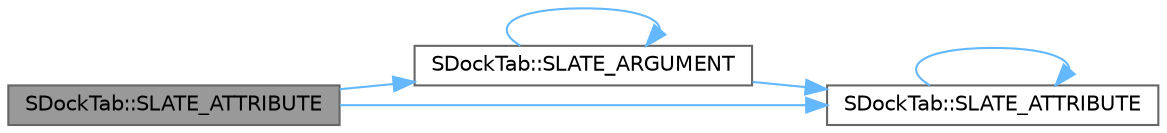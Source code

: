 digraph "SDockTab::SLATE_ATTRIBUTE"
{
 // INTERACTIVE_SVG=YES
 // LATEX_PDF_SIZE
  bgcolor="transparent";
  edge [fontname=Helvetica,fontsize=10,labelfontname=Helvetica,labelfontsize=10];
  node [fontname=Helvetica,fontsize=10,shape=box,height=0.2,width=0.4];
  rankdir="LR";
  Node1 [id="Node000001",label="SDockTab::SLATE_ATTRIBUTE",height=0.2,width=0.4,color="gray40", fillcolor="grey60", style="filled", fontcolor="black",tooltip=" "];
  Node1 -> Node2 [id="edge1_Node000001_Node000002",color="steelblue1",style="solid",tooltip=" "];
  Node2 [id="Node000002",label="SDockTab::SLATE_ARGUMENT",height=0.2,width=0.4,color="grey40", fillcolor="white", style="filled",URL="$d8/deb/classSDockTab.html#a1a596d920bdeddfd84dae291a5a6f199",tooltip=" "];
  Node2 -> Node2 [id="edge2_Node000002_Node000002",color="steelblue1",style="solid",tooltip=" "];
  Node2 -> Node3 [id="edge3_Node000002_Node000003",color="steelblue1",style="solid",tooltip=" "];
  Node3 [id="Node000003",label="SDockTab::SLATE_ATTRIBUTE",height=0.2,width=0.4,color="grey40", fillcolor="white", style="filled",URL="$d8/deb/classSDockTab.html#a4a9f6a48ce333ee1ac99af3d1b8fd275",tooltip=" "];
  Node3 -> Node3 [id="edge4_Node000003_Node000003",color="steelblue1",style="solid",tooltip=" "];
  Node1 -> Node3 [id="edge5_Node000001_Node000003",color="steelblue1",style="solid",tooltip=" "];
}
